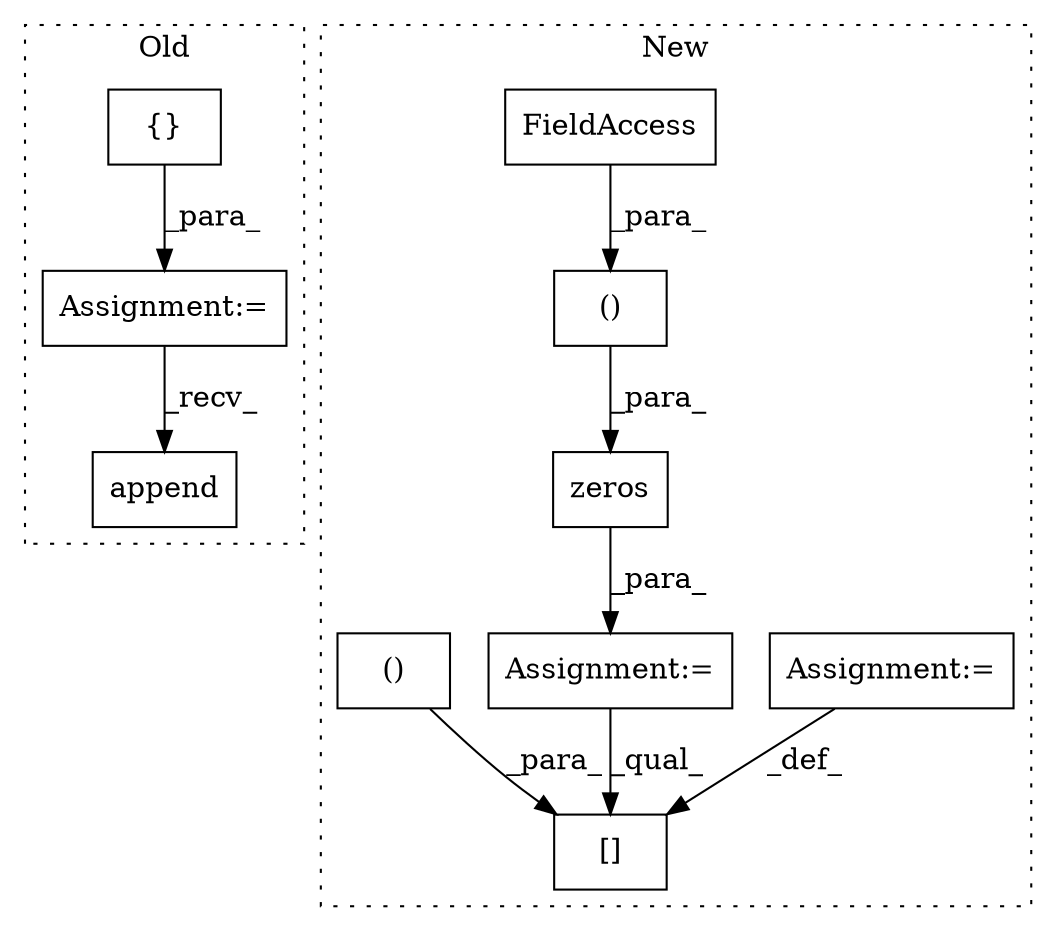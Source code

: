 digraph G {
subgraph cluster0 {
1 [label="append" a="32" s="6599,6614" l="7,1" shape="box"];
4 [label="Assignment:=" a="7" s="6368" l="1" shape="box"];
5 [label="{}" a="4" s="6378" l="2" shape="box"];
label = "Old";
style="dotted";
}
subgraph cluster1 {
2 [label="zeros" a="32" s="6422,6506" l="11,2" shape="box"];
3 [label="Assignment:=" a="7" s="6415" l="1" shape="box"];
6 [label="[]" a="2" s="6874,6956" l="17,2" shape="box"];
7 [label="Assignment:=" a="7" s="6958" l="1" shape="box"];
8 [label="()" a="106" s="6433" l="73" shape="box"];
9 [label="FieldAccess" a="22" s="6433" l="13" shape="box"];
10 [label="()" a="106" s="6891" l="65" shape="box"];
label = "New";
style="dotted";
}
2 -> 3 [label="_para_"];
3 -> 6 [label="_qual_"];
4 -> 1 [label="_recv_"];
5 -> 4 [label="_para_"];
7 -> 6 [label="_def_"];
8 -> 2 [label="_para_"];
9 -> 8 [label="_para_"];
10 -> 6 [label="_para_"];
}